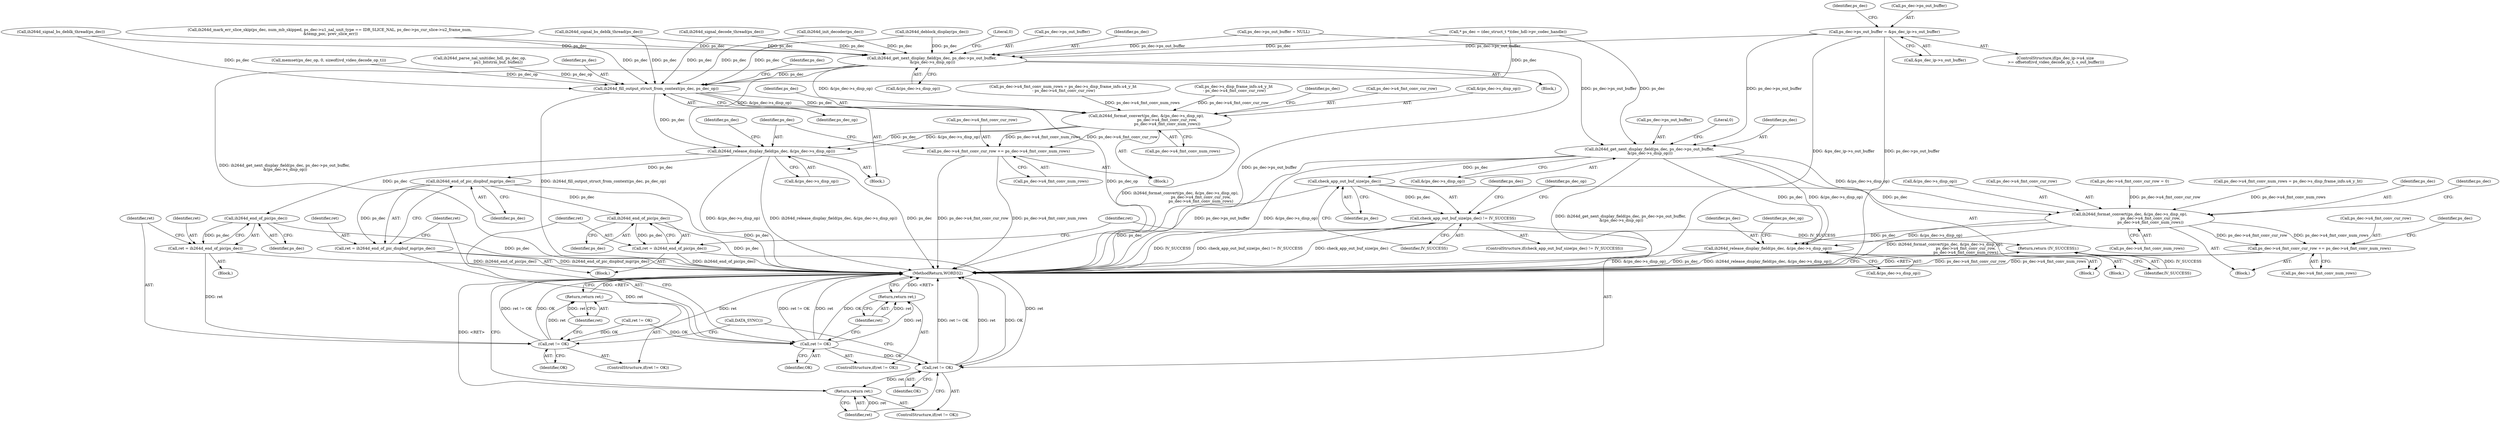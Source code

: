 digraph "0_Android_e86d3cfd2bc28dac421092106751e5638d54a848@pointer" {
"1000330" [label="(Call,ps_dec->ps_out_buffer = &ps_dec_ip->s_out_buffer)"];
"1000722" [label="(Call,ih264d_get_next_display_field(ps_dec, ps_dec->ps_out_buffer,\n &(ps_dec->s_disp_op)))"];
"1000742" [label="(Call,check_app_out_buf_size(ps_dec))"];
"1000741" [label="(Call,check_app_out_buf_size(ps_dec) != IV_SUCCESS)"];
"1000906" [label="(Return,return (IV_SUCCESS);)"];
"1000767" [label="(Call,ih264d_format_convert(ps_dec, &(ps_dec->s_disp_op),\n                                  ps_dec->u4_fmt_conv_cur_row,\n                                  ps_dec->u4_fmt_conv_num_rows))"];
"1000779" [label="(Call,ps_dec->u4_fmt_conv_cur_row += ps_dec->u4_fmt_conv_num_rows)"];
"1000791" [label="(Call,ih264d_release_display_field(ps_dec, &(ps_dec->s_disp_op)))"];
"1002062" [label="(Call,ih264d_get_next_display_field(ps_dec, ps_dec->ps_out_buffer,\n &(ps_dec->s_disp_op)))"];
"1002090" [label="(Call,ih264d_fill_output_struct_from_context(ps_dec, ps_dec_op))"];
"1002121" [label="(Call,ih264d_format_convert(ps_dec, &(ps_dec->s_disp_op),\n                                  ps_dec->u4_fmt_conv_cur_row,\n                                  ps_dec->u4_fmt_conv_num_rows))"];
"1002133" [label="(Call,ps_dec->u4_fmt_conv_cur_row += ps_dec->u4_fmt_conv_num_rows)"];
"1002140" [label="(Call,ih264d_release_display_field(ps_dec, &(ps_dec->s_disp_op)))"];
"1002232" [label="(Call,ih264d_end_of_pic_dispbuf_mgr(ps_dec))"];
"1002230" [label="(Call,ret = ih264d_end_of_pic_dispbuf_mgr(ps_dec))"];
"1002235" [label="(Call,ret != OK)"];
"1002238" [label="(Return,return ret;)"];
"1002245" [label="(Call,ret != OK)"];
"1002248" [label="(Return,return ret;)"];
"1002242" [label="(Call,ih264d_end_of_pic(ps_dec))"];
"1002240" [label="(Call,ret = ih264d_end_of_pic(ps_dec))"];
"1002254" [label="(Call,ih264d_end_of_pic(ps_dec))"];
"1002252" [label="(Call,ret = ih264d_end_of_pic(ps_dec))"];
"1002257" [label="(Call,ret != OK)"];
"1002260" [label="(Return,return ret;)"];
"1002257" [label="(Call,ret != OK)"];
"1002248" [label="(Return,return ret;)"];
"1000780" [label="(Call,ps_dec->u4_fmt_conv_cur_row)"];
"1002233" [label="(Identifier,ps_dec)"];
"1002141" [label="(Identifier,ps_dec)"];
"1000707" [label="(Block,)"];
"1002134" [label="(Call,ps_dec->u4_fmt_conv_cur_row)"];
"1002262" [label="(Call,DATA_SYNC())"];
"1002238" [label="(Return,return ret;)"];
"1002121" [label="(Call,ih264d_format_convert(ps_dec, &(ps_dec->s_disp_op),\n                                  ps_dec->u4_fmt_conv_cur_row,\n                                  ps_dec->u4_fmt_conv_num_rows))"];
"1002150" [label="(Identifier,ps_dec)"];
"1002048" [label="(Call,ih264d_signal_bs_deblk_thread(ps_dec))"];
"1002107" [label="(Block,)"];
"1002234" [label="(ControlStructure,if(ret != OK))"];
"1002063" [label="(Identifier,ps_dec)"];
"1002235" [label="(Call,ret != OK)"];
"1002244" [label="(ControlStructure,if(ret != OK))"];
"1001933" [label="(Call,ih264d_deblock_display(ps_dec))"];
"1002092" [label="(Identifier,ps_dec_op)"];
"1001584" [label="(Call,ih264d_mark_err_slice_skip(ps_dec, num_mb_skipped, ps_dec->u1_nal_unit_type == IDR_SLICE_NAL, ps_dec->ps_cur_slice->u2_frame_num,\n &temp_poc, prev_slice_err))"];
"1002261" [label="(Identifier,ret)"];
"1002231" [label="(Identifier,ret)"];
"1001769" [label="(Call,ih264d_signal_bs_deblk_thread(ps_dec))"];
"1002270" [label="(MethodReturn,WORD32)"];
"1002230" [label="(Call,ret = ih264d_end_of_pic_dispbuf_mgr(ps_dec))"];
"1002229" [label="(Block,)"];
"1002142" [label="(Call,&(ps_dec->s_disp_op))"];
"1002073" [label="(Literal,0)"];
"1002253" [label="(Identifier,ret)"];
"1000755" [label="(Identifier,ps_dec)"];
"1000340" [label="(Identifier,ps_dec)"];
"1000723" [label="(Identifier,ps_dec)"];
"1000793" [label="(Call,&(ps_dec->s_disp_op))"];
"1002108" [label="(Call,ps_dec->u4_fmt_conv_num_rows = ps_dec->s_disp_frame_info.u4_y_ht\n - ps_dec->u4_fmt_conv_cur_row)"];
"1002245" [label="(Call,ret != OK)"];
"1002050" [label="(Block,)"];
"1002096" [label="(Identifier,ps_dec)"];
"1002232" [label="(Call,ih264d_end_of_pic_dispbuf_mgr(ps_dec))"];
"1000742" [label="(Call,check_app_out_buf_size(ps_dec))"];
"1000767" [label="(Call,ih264d_format_convert(ps_dec, &(ps_dec->s_disp_op),\n                                  ps_dec->u4_fmt_conv_cur_row,\n                                  ps_dec->u4_fmt_conv_num_rows))"];
"1002252" [label="(Call,ret = ih264d_end_of_pic(ps_dec))"];
"1000722" [label="(Call,ih264d_get_next_display_field(ps_dec, ps_dec->ps_out_buffer,\n &(ps_dec->s_disp_op)))"];
"1000769" [label="(Call,&(ps_dec->s_disp_op))"];
"1002112" [label="(Call,ps_dec->s_disp_frame_info.u4_y_ht\n - ps_dec->u4_fmt_conv_cur_row)"];
"1000233" [label="(Call,memset(ps_dec_op, 0, sizeof(ivd_video_decode_op_t)))"];
"1002064" [label="(Call,ps_dec->ps_out_buffer)"];
"1002256" [label="(ControlStructure,if(ret != OK))"];
"1002242" [label="(Call,ih264d_end_of_pic(ps_dec))"];
"1002135" [label="(Identifier,ps_dec)"];
"1002130" [label="(Call,ps_dec->u4_fmt_conv_num_rows)"];
"1000743" [label="(Identifier,ps_dec)"];
"1000905" [label="(Block,)"];
"1000906" [label="(Return,return (IV_SUCCESS);)"];
"1002237" [label="(Identifier,OK)"];
"1000739" [label="(Block,)"];
"1002127" [label="(Call,ps_dec->u4_fmt_conv_cur_row)"];
"1000792" [label="(Identifier,ps_dec)"];
"1002133" [label="(Call,ps_dec->u4_fmt_conv_cur_row += ps_dec->u4_fmt_conv_num_rows)"];
"1000773" [label="(Call,ps_dec->u4_fmt_conv_cur_row)"];
"1002251" [label="(Block,)"];
"1000753" [label="(Call,ps_dec->u4_fmt_conv_cur_row = 0)"];
"1000317" [label="(Call,ps_dec->ps_out_buffer = NULL)"];
"1000907" [label="(Identifier,IV_SUCCESS)"];
"1000727" [label="(Call,&(ps_dec->s_disp_op))"];
"1000741" [label="(Call,check_app_out_buf_size(ps_dec) != IV_SUCCESS)"];
"1002255" [label="(Identifier,ps_dec)"];
"1002259" [label="(Identifier,OK)"];
"1002123" [label="(Call,&(ps_dec->s_disp_op))"];
"1002239" [label="(Identifier,ret)"];
"1000330" [label="(Call,ps_dec->ps_out_buffer = &ps_dec_ip->s_out_buffer)"];
"1002246" [label="(Identifier,ret)"];
"1000322" [label="(ControlStructure,if(ps_dec_ip->u4_size\n >= offsetof(ivd_video_decode_ip_t, s_out_buffer)))"];
"1000159" [label="(Call,* ps_dec = (dec_struct_t *)(dec_hdl->pv_codec_handle))"];
"1000783" [label="(Call,ps_dec->u4_fmt_conv_num_rows)"];
"1002067" [label="(Call,&(ps_dec->s_disp_op))"];
"1001318" [label="(Call,ih264d_parse_nal_unit(dec_hdl, ps_dec_op,\n                              pu1_bitstrm_buf, buflen))"];
"1002140" [label="(Call,ih264d_release_display_field(ps_dec, &(ps_dec->s_disp_op)))"];
"1001324" [label="(Call,ret != OK)"];
"1001760" [label="(Call,ih264d_signal_decode_thread(ps_dec))"];
"1000758" [label="(Call,ps_dec->u4_fmt_conv_num_rows = ps_dec->s_disp_frame_info.u4_y_ht)"];
"1002254" [label="(Call,ih264d_end_of_pic(ps_dec))"];
"1000791" [label="(Call,ih264d_release_display_field(ps_dec, &(ps_dec->s_disp_op)))"];
"1000799" [label="(Identifier,ps_dec_op)"];
"1002236" [label="(Identifier,ret)"];
"1002062" [label="(Call,ih264d_get_next_display_field(ps_dec, ps_dec->ps_out_buffer,\n &(ps_dec->s_disp_op)))"];
"1002247" [label="(Identifier,OK)"];
"1002240" [label="(Call,ret = ih264d_end_of_pic(ps_dec))"];
"1002249" [label="(Identifier,ret)"];
"1000768" [label="(Identifier,ps_dec)"];
"1000779" [label="(Call,ps_dec->u4_fmt_conv_cur_row += ps_dec->u4_fmt_conv_num_rows)"];
"1000781" [label="(Identifier,ps_dec)"];
"1002061" [label="(Block,)"];
"1000331" [label="(Call,ps_dec->ps_out_buffer)"];
"1002241" [label="(Identifier,ret)"];
"1000724" [label="(Call,ps_dec->ps_out_buffer)"];
"1000776" [label="(Call,ps_dec->u4_fmt_conv_num_rows)"];
"1000334" [label="(Call,&ps_dec_ip->s_out_buffer)"];
"1000918" [label="(Call,ih264d_init_decoder(ps_dec))"];
"1002258" [label="(Identifier,ret)"];
"1000788" [label="(Identifier,ps_dec)"];
"1002122" [label="(Identifier,ps_dec)"];
"1000748" [label="(Identifier,ps_dec_op)"];
"1002091" [label="(Identifier,ps_dec)"];
"1000733" [label="(Literal,0)"];
"1002243" [label="(Identifier,ps_dec)"];
"1002137" [label="(Call,ps_dec->u4_fmt_conv_num_rows)"];
"1002090" [label="(Call,ih264d_fill_output_struct_from_context(ps_dec, ps_dec_op))"];
"1002260" [label="(Return,return ret;)"];
"1000744" [label="(Identifier,IV_SUCCESS)"];
"1000740" [label="(ControlStructure,if(check_app_out_buf_size(ps_dec) != IV_SUCCESS))"];
"1000330" -> "1000322"  [label="AST: "];
"1000330" -> "1000334"  [label="CFG: "];
"1000331" -> "1000330"  [label="AST: "];
"1000334" -> "1000330"  [label="AST: "];
"1000340" -> "1000330"  [label="CFG: "];
"1000330" -> "1002270"  [label="DDG: &ps_dec_ip->s_out_buffer"];
"1000330" -> "1002270"  [label="DDG: ps_dec->ps_out_buffer"];
"1000330" -> "1000722"  [label="DDG: ps_dec->ps_out_buffer"];
"1000330" -> "1002062"  [label="DDG: ps_dec->ps_out_buffer"];
"1000722" -> "1000707"  [label="AST: "];
"1000722" -> "1000727"  [label="CFG: "];
"1000723" -> "1000722"  [label="AST: "];
"1000724" -> "1000722"  [label="AST: "];
"1000727" -> "1000722"  [label="AST: "];
"1000733" -> "1000722"  [label="CFG: "];
"1000722" -> "1002270"  [label="DDG: ps_dec->ps_out_buffer"];
"1000722" -> "1002270"  [label="DDG: &(ps_dec->s_disp_op)"];
"1000722" -> "1002270"  [label="DDG: ih264d_get_next_display_field(ps_dec, ps_dec->ps_out_buffer,\n &(ps_dec->s_disp_op))"];
"1000159" -> "1000722"  [label="DDG: ps_dec"];
"1000317" -> "1000722"  [label="DDG: ps_dec->ps_out_buffer"];
"1000722" -> "1000742"  [label="DDG: ps_dec"];
"1000722" -> "1000767"  [label="DDG: &(ps_dec->s_disp_op)"];
"1000722" -> "1000791"  [label="DDG: ps_dec"];
"1000722" -> "1000791"  [label="DDG: &(ps_dec->s_disp_op)"];
"1000742" -> "1000741"  [label="AST: "];
"1000742" -> "1000743"  [label="CFG: "];
"1000743" -> "1000742"  [label="AST: "];
"1000744" -> "1000742"  [label="CFG: "];
"1000742" -> "1002270"  [label="DDG: ps_dec"];
"1000742" -> "1000741"  [label="DDG: ps_dec"];
"1000742" -> "1000767"  [label="DDG: ps_dec"];
"1000741" -> "1000740"  [label="AST: "];
"1000741" -> "1000744"  [label="CFG: "];
"1000744" -> "1000741"  [label="AST: "];
"1000748" -> "1000741"  [label="CFG: "];
"1000755" -> "1000741"  [label="CFG: "];
"1000741" -> "1002270"  [label="DDG: check_app_out_buf_size(ps_dec)"];
"1000741" -> "1002270"  [label="DDG: IV_SUCCESS"];
"1000741" -> "1002270"  [label="DDG: check_app_out_buf_size(ps_dec) != IV_SUCCESS"];
"1000741" -> "1000906"  [label="DDG: IV_SUCCESS"];
"1000906" -> "1000905"  [label="AST: "];
"1000906" -> "1000907"  [label="CFG: "];
"1000907" -> "1000906"  [label="AST: "];
"1002270" -> "1000906"  [label="CFG: "];
"1000906" -> "1002270"  [label="DDG: <RET>"];
"1000907" -> "1000906"  [label="DDG: IV_SUCCESS"];
"1000767" -> "1000739"  [label="AST: "];
"1000767" -> "1000776"  [label="CFG: "];
"1000768" -> "1000767"  [label="AST: "];
"1000769" -> "1000767"  [label="AST: "];
"1000773" -> "1000767"  [label="AST: "];
"1000776" -> "1000767"  [label="AST: "];
"1000781" -> "1000767"  [label="CFG: "];
"1000767" -> "1002270"  [label="DDG: ih264d_format_convert(ps_dec, &(ps_dec->s_disp_op),\n                                  ps_dec->u4_fmt_conv_cur_row,\n                                  ps_dec->u4_fmt_conv_num_rows)"];
"1000753" -> "1000767"  [label="DDG: ps_dec->u4_fmt_conv_cur_row"];
"1000758" -> "1000767"  [label="DDG: ps_dec->u4_fmt_conv_num_rows"];
"1000767" -> "1000779"  [label="DDG: ps_dec->u4_fmt_conv_num_rows"];
"1000767" -> "1000779"  [label="DDG: ps_dec->u4_fmt_conv_cur_row"];
"1000767" -> "1000791"  [label="DDG: ps_dec"];
"1000767" -> "1000791"  [label="DDG: &(ps_dec->s_disp_op)"];
"1000779" -> "1000739"  [label="AST: "];
"1000779" -> "1000783"  [label="CFG: "];
"1000780" -> "1000779"  [label="AST: "];
"1000783" -> "1000779"  [label="AST: "];
"1000788" -> "1000779"  [label="CFG: "];
"1000779" -> "1002270"  [label="DDG: ps_dec->u4_fmt_conv_cur_row"];
"1000779" -> "1002270"  [label="DDG: ps_dec->u4_fmt_conv_num_rows"];
"1000791" -> "1000707"  [label="AST: "];
"1000791" -> "1000793"  [label="CFG: "];
"1000792" -> "1000791"  [label="AST: "];
"1000793" -> "1000791"  [label="AST: "];
"1000799" -> "1000791"  [label="CFG: "];
"1000791" -> "1002270"  [label="DDG: ps_dec"];
"1000791" -> "1002270"  [label="DDG: ih264d_release_display_field(ps_dec, &(ps_dec->s_disp_op))"];
"1000791" -> "1002270"  [label="DDG: &(ps_dec->s_disp_op)"];
"1002062" -> "1002061"  [label="AST: "];
"1002062" -> "1002067"  [label="CFG: "];
"1002063" -> "1002062"  [label="AST: "];
"1002064" -> "1002062"  [label="AST: "];
"1002067" -> "1002062"  [label="AST: "];
"1002073" -> "1002062"  [label="CFG: "];
"1002062" -> "1002270"  [label="DDG: ih264d_get_next_display_field(ps_dec, ps_dec->ps_out_buffer,\n &(ps_dec->s_disp_op))"];
"1002062" -> "1002270"  [label="DDG: ps_dec->ps_out_buffer"];
"1002048" -> "1002062"  [label="DDG: ps_dec"];
"1001933" -> "1002062"  [label="DDG: ps_dec"];
"1000918" -> "1002062"  [label="DDG: ps_dec"];
"1000159" -> "1002062"  [label="DDG: ps_dec"];
"1001769" -> "1002062"  [label="DDG: ps_dec"];
"1001584" -> "1002062"  [label="DDG: ps_dec"];
"1001760" -> "1002062"  [label="DDG: ps_dec"];
"1000317" -> "1002062"  [label="DDG: ps_dec->ps_out_buffer"];
"1002062" -> "1002090"  [label="DDG: ps_dec"];
"1002062" -> "1002121"  [label="DDG: &(ps_dec->s_disp_op)"];
"1002062" -> "1002140"  [label="DDG: &(ps_dec->s_disp_op)"];
"1002090" -> "1002050"  [label="AST: "];
"1002090" -> "1002092"  [label="CFG: "];
"1002091" -> "1002090"  [label="AST: "];
"1002092" -> "1002090"  [label="AST: "];
"1002096" -> "1002090"  [label="CFG: "];
"1002090" -> "1002270"  [label="DDG: ih264d_fill_output_struct_from_context(ps_dec, ps_dec_op)"];
"1002090" -> "1002270"  [label="DDG: ps_dec_op"];
"1002048" -> "1002090"  [label="DDG: ps_dec"];
"1001933" -> "1002090"  [label="DDG: ps_dec"];
"1000918" -> "1002090"  [label="DDG: ps_dec"];
"1000159" -> "1002090"  [label="DDG: ps_dec"];
"1001769" -> "1002090"  [label="DDG: ps_dec"];
"1001584" -> "1002090"  [label="DDG: ps_dec"];
"1001760" -> "1002090"  [label="DDG: ps_dec"];
"1001318" -> "1002090"  [label="DDG: ps_dec_op"];
"1000233" -> "1002090"  [label="DDG: ps_dec_op"];
"1002090" -> "1002121"  [label="DDG: ps_dec"];
"1002090" -> "1002140"  [label="DDG: ps_dec"];
"1002121" -> "1002107"  [label="AST: "];
"1002121" -> "1002130"  [label="CFG: "];
"1002122" -> "1002121"  [label="AST: "];
"1002123" -> "1002121"  [label="AST: "];
"1002127" -> "1002121"  [label="AST: "];
"1002130" -> "1002121"  [label="AST: "];
"1002135" -> "1002121"  [label="CFG: "];
"1002121" -> "1002270"  [label="DDG: ih264d_format_convert(ps_dec, &(ps_dec->s_disp_op),\n                                  ps_dec->u4_fmt_conv_cur_row,\n                                  ps_dec->u4_fmt_conv_num_rows)"];
"1002112" -> "1002121"  [label="DDG: ps_dec->u4_fmt_conv_cur_row"];
"1002108" -> "1002121"  [label="DDG: ps_dec->u4_fmt_conv_num_rows"];
"1002121" -> "1002133"  [label="DDG: ps_dec->u4_fmt_conv_num_rows"];
"1002121" -> "1002133"  [label="DDG: ps_dec->u4_fmt_conv_cur_row"];
"1002121" -> "1002140"  [label="DDG: ps_dec"];
"1002121" -> "1002140"  [label="DDG: &(ps_dec->s_disp_op)"];
"1002133" -> "1002107"  [label="AST: "];
"1002133" -> "1002137"  [label="CFG: "];
"1002134" -> "1002133"  [label="AST: "];
"1002137" -> "1002133"  [label="AST: "];
"1002141" -> "1002133"  [label="CFG: "];
"1002133" -> "1002270"  [label="DDG: ps_dec->u4_fmt_conv_num_rows"];
"1002133" -> "1002270"  [label="DDG: ps_dec->u4_fmt_conv_cur_row"];
"1002140" -> "1002050"  [label="AST: "];
"1002140" -> "1002142"  [label="CFG: "];
"1002141" -> "1002140"  [label="AST: "];
"1002142" -> "1002140"  [label="AST: "];
"1002150" -> "1002140"  [label="CFG: "];
"1002140" -> "1002270"  [label="DDG: &(ps_dec->s_disp_op)"];
"1002140" -> "1002270"  [label="DDG: ih264d_release_display_field(ps_dec, &(ps_dec->s_disp_op))"];
"1002140" -> "1002270"  [label="DDG: ps_dec"];
"1002140" -> "1002232"  [label="DDG: ps_dec"];
"1002140" -> "1002254"  [label="DDG: ps_dec"];
"1002232" -> "1002230"  [label="AST: "];
"1002232" -> "1002233"  [label="CFG: "];
"1002233" -> "1002232"  [label="AST: "];
"1002230" -> "1002232"  [label="CFG: "];
"1002232" -> "1002270"  [label="DDG: ps_dec"];
"1002232" -> "1002230"  [label="DDG: ps_dec"];
"1002232" -> "1002242"  [label="DDG: ps_dec"];
"1002230" -> "1002229"  [label="AST: "];
"1002231" -> "1002230"  [label="AST: "];
"1002236" -> "1002230"  [label="CFG: "];
"1002230" -> "1002270"  [label="DDG: ih264d_end_of_pic_dispbuf_mgr(ps_dec)"];
"1002230" -> "1002235"  [label="DDG: ret"];
"1002235" -> "1002234"  [label="AST: "];
"1002235" -> "1002237"  [label="CFG: "];
"1002236" -> "1002235"  [label="AST: "];
"1002237" -> "1002235"  [label="AST: "];
"1002239" -> "1002235"  [label="CFG: "];
"1002241" -> "1002235"  [label="CFG: "];
"1002235" -> "1002270"  [label="DDG: ret != OK"];
"1002235" -> "1002270"  [label="DDG: ret"];
"1002235" -> "1002270"  [label="DDG: OK"];
"1001324" -> "1002235"  [label="DDG: OK"];
"1002235" -> "1002238"  [label="DDG: ret"];
"1002235" -> "1002245"  [label="DDG: OK"];
"1002238" -> "1002234"  [label="AST: "];
"1002238" -> "1002239"  [label="CFG: "];
"1002239" -> "1002238"  [label="AST: "];
"1002270" -> "1002238"  [label="CFG: "];
"1002238" -> "1002270"  [label="DDG: <RET>"];
"1002239" -> "1002238"  [label="DDG: ret"];
"1002245" -> "1002244"  [label="AST: "];
"1002245" -> "1002247"  [label="CFG: "];
"1002246" -> "1002245"  [label="AST: "];
"1002247" -> "1002245"  [label="AST: "];
"1002249" -> "1002245"  [label="CFG: "];
"1002262" -> "1002245"  [label="CFG: "];
"1002245" -> "1002270"  [label="DDG: ret != OK"];
"1002245" -> "1002270"  [label="DDG: ret"];
"1002245" -> "1002270"  [label="DDG: OK"];
"1002240" -> "1002245"  [label="DDG: ret"];
"1002245" -> "1002248"  [label="DDG: ret"];
"1002248" -> "1002244"  [label="AST: "];
"1002248" -> "1002249"  [label="CFG: "];
"1002249" -> "1002248"  [label="AST: "];
"1002270" -> "1002248"  [label="CFG: "];
"1002248" -> "1002270"  [label="DDG: <RET>"];
"1002249" -> "1002248"  [label="DDG: ret"];
"1002242" -> "1002240"  [label="AST: "];
"1002242" -> "1002243"  [label="CFG: "];
"1002243" -> "1002242"  [label="AST: "];
"1002240" -> "1002242"  [label="CFG: "];
"1002242" -> "1002270"  [label="DDG: ps_dec"];
"1002242" -> "1002240"  [label="DDG: ps_dec"];
"1002240" -> "1002229"  [label="AST: "];
"1002241" -> "1002240"  [label="AST: "];
"1002246" -> "1002240"  [label="CFG: "];
"1002240" -> "1002270"  [label="DDG: ih264d_end_of_pic(ps_dec)"];
"1002254" -> "1002252"  [label="AST: "];
"1002254" -> "1002255"  [label="CFG: "];
"1002255" -> "1002254"  [label="AST: "];
"1002252" -> "1002254"  [label="CFG: "];
"1002254" -> "1002270"  [label="DDG: ps_dec"];
"1002254" -> "1002252"  [label="DDG: ps_dec"];
"1002252" -> "1002251"  [label="AST: "];
"1002253" -> "1002252"  [label="AST: "];
"1002258" -> "1002252"  [label="CFG: "];
"1002252" -> "1002270"  [label="DDG: ih264d_end_of_pic(ps_dec)"];
"1002252" -> "1002257"  [label="DDG: ret"];
"1002257" -> "1002256"  [label="AST: "];
"1002257" -> "1002259"  [label="CFG: "];
"1002258" -> "1002257"  [label="AST: "];
"1002259" -> "1002257"  [label="AST: "];
"1002261" -> "1002257"  [label="CFG: "];
"1002262" -> "1002257"  [label="CFG: "];
"1002257" -> "1002270"  [label="DDG: ret"];
"1002257" -> "1002270"  [label="DDG: ret != OK"];
"1002257" -> "1002270"  [label="DDG: OK"];
"1001324" -> "1002257"  [label="DDG: OK"];
"1002257" -> "1002260"  [label="DDG: ret"];
"1002260" -> "1002256"  [label="AST: "];
"1002260" -> "1002261"  [label="CFG: "];
"1002261" -> "1002260"  [label="AST: "];
"1002270" -> "1002260"  [label="CFG: "];
"1002260" -> "1002270"  [label="DDG: <RET>"];
"1002261" -> "1002260"  [label="DDG: ret"];
}
